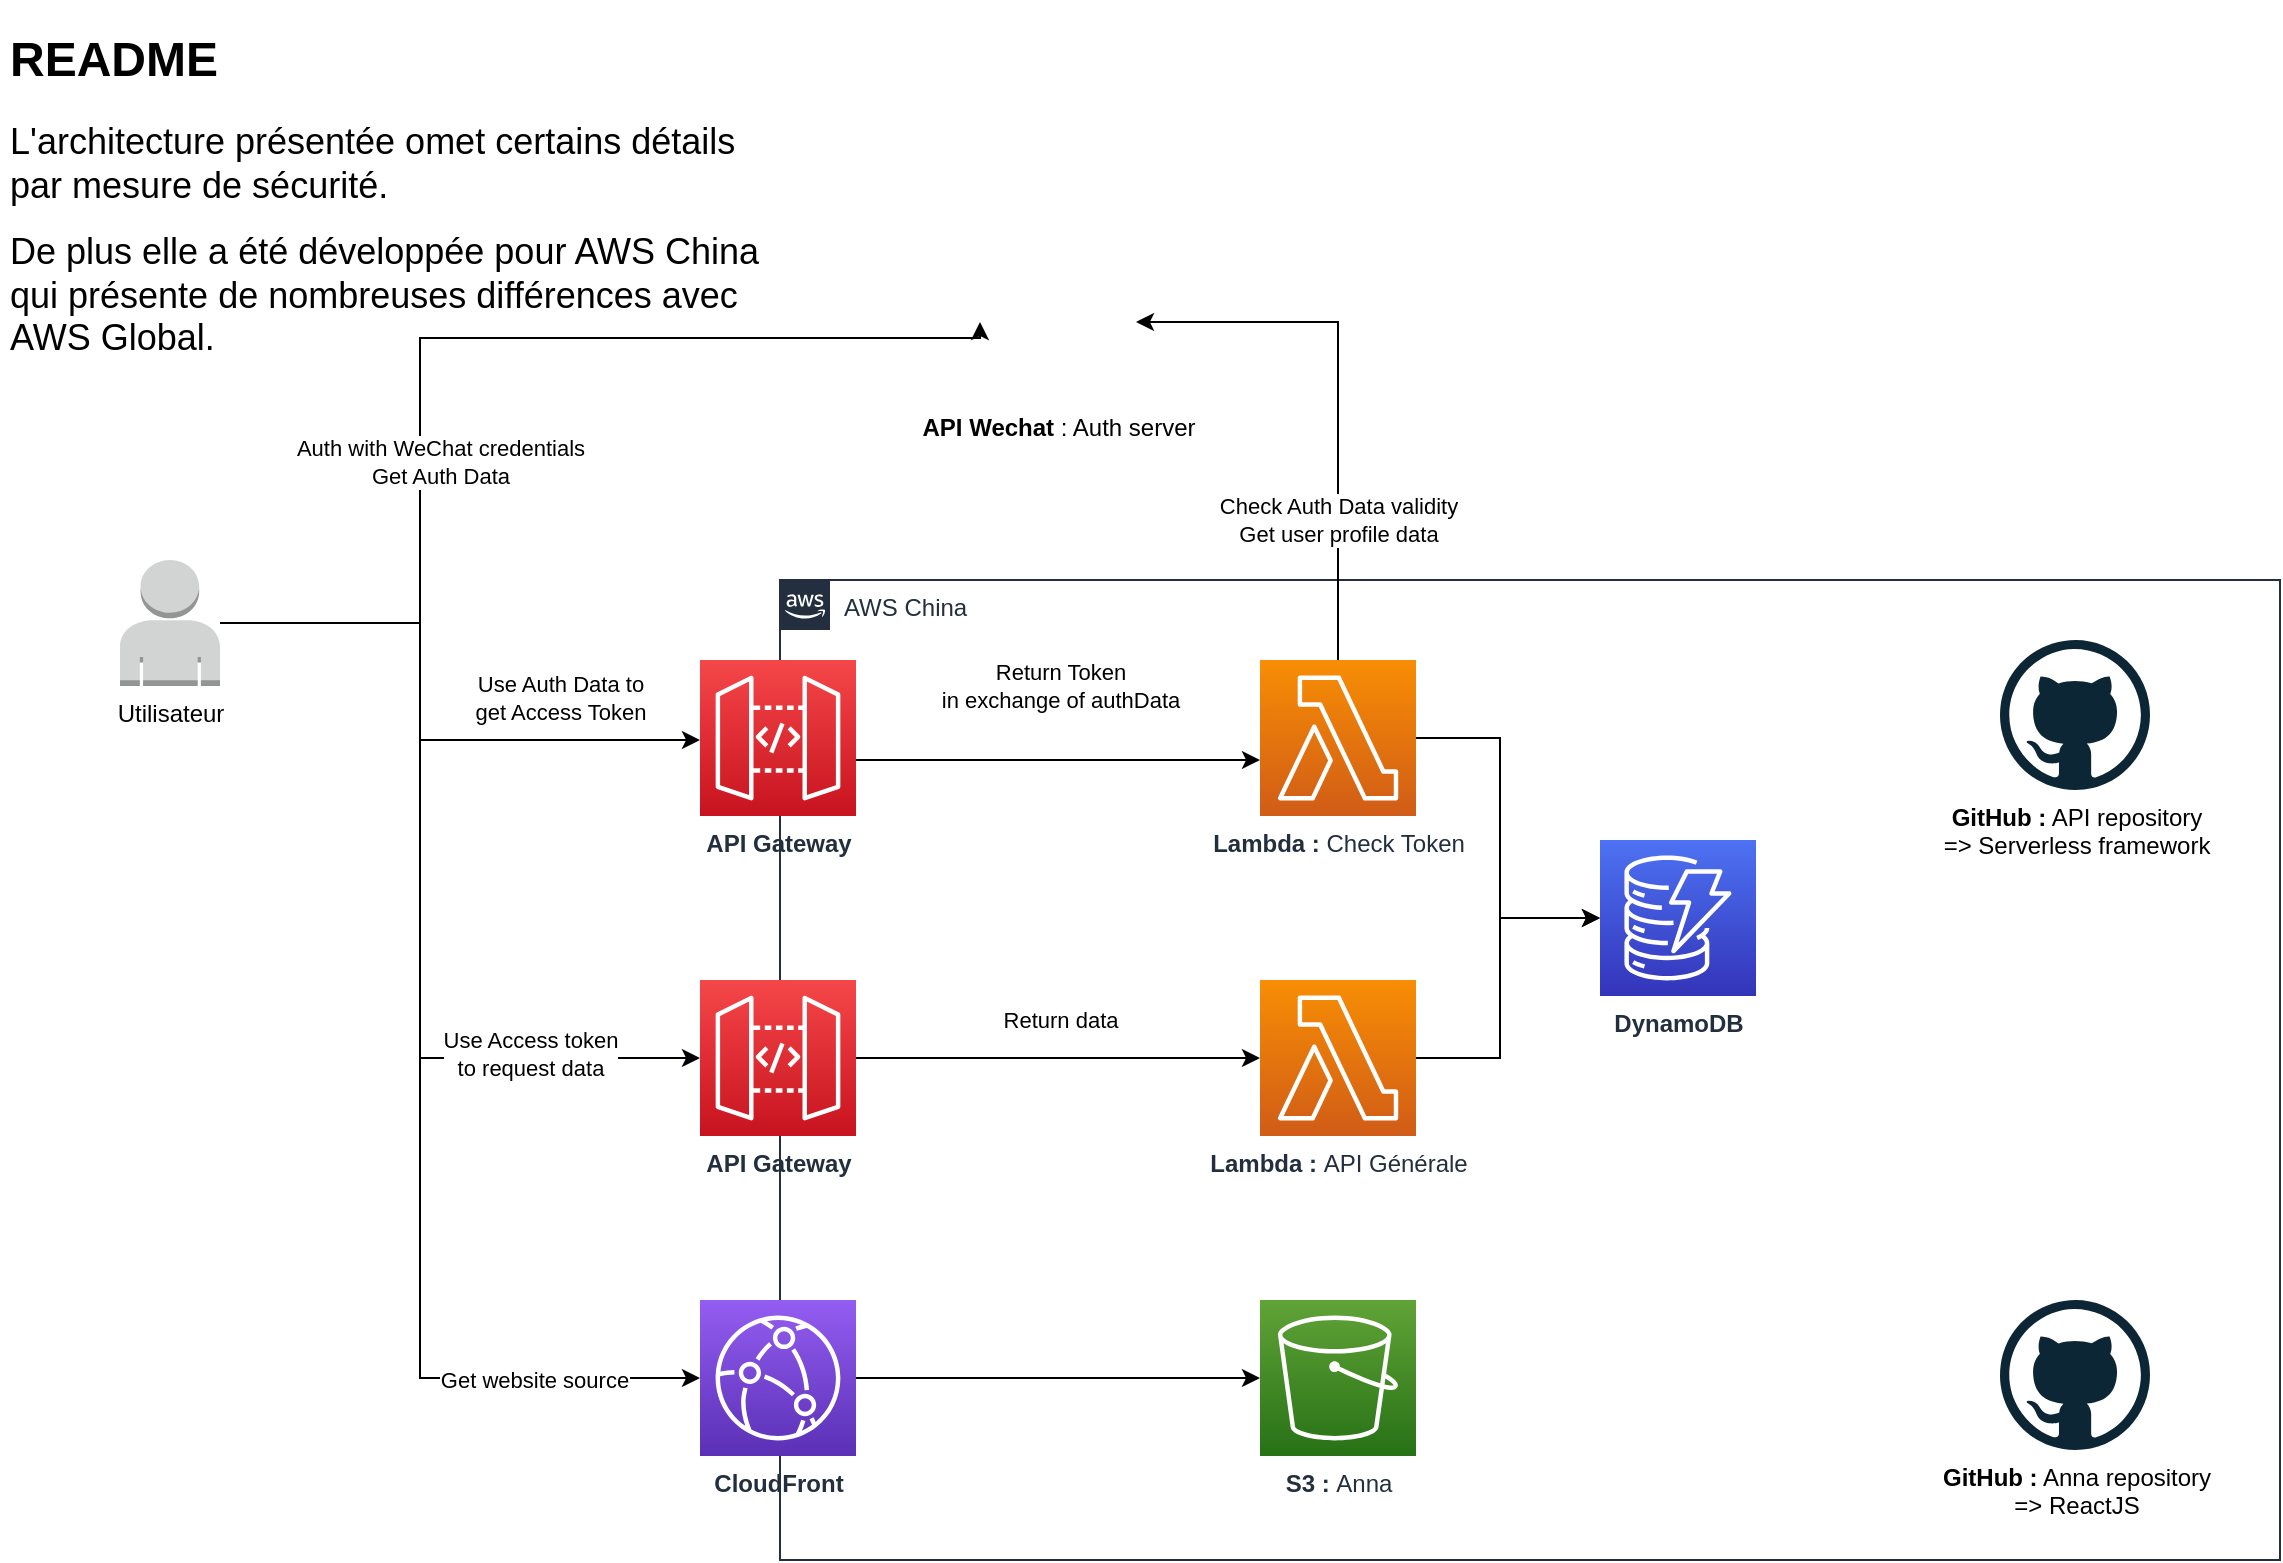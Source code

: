 <mxfile version="13.10.4" type="github">
  <diagram id="Ht1M8jgEwFfnCIfOTk4-" name="Page-1">
    <mxGraphModel dx="2207" dy="1374" grid="1" gridSize="10" guides="1" tooltips="1" connect="1" arrows="1" fold="1" page="1" pageScale="1" pageWidth="1169" pageHeight="827" math="0" shadow="0">
      <root>
        <mxCell id="0" />
        <mxCell id="1" parent="0" />
        <mxCell id="ZVcsY9Rh3zBBVXqX1Ra8-9" value="AWS China" style="points=[[0,0],[0.25,0],[0.5,0],[0.75,0],[1,0],[1,0.25],[1,0.5],[1,0.75],[1,1],[0.75,1],[0.5,1],[0.25,1],[0,1],[0,0.75],[0,0.5],[0,0.25]];outlineConnect=0;gradientColor=none;html=1;whiteSpace=wrap;fontSize=12;fontStyle=0;shape=mxgraph.aws4.group;grIcon=mxgraph.aws4.group_aws_cloud_alt;strokeColor=#232F3E;fillColor=none;verticalAlign=top;align=left;spacingLeft=30;fontColor=#232F3E;dashed=0;" vertex="1" parent="1">
          <mxGeometry y="90" width="750" height="490" as="geometry" />
        </mxCell>
        <mxCell id="ZVcsY9Rh3zBBVXqX1Ra8-1" value="&lt;h1&gt;README&lt;br&gt;&lt;/h1&gt;&lt;p&gt;&lt;font style=&quot;font-size: 18px&quot;&gt;L&#39;architecture présentée omet certains détails par mesure de sécurité. &lt;br&gt;&lt;/font&gt;&lt;/p&gt;&lt;p&gt;&lt;font style=&quot;font-size: 18px&quot;&gt;De plus elle a été développée pour AWS China qui présente de nombreuses différences avec AWS Global.&lt;br&gt;&lt;/font&gt;&lt;/p&gt;" style="text;html=1;strokeColor=none;fillColor=none;spacing=5;spacingTop=-20;whiteSpace=wrap;overflow=hidden;rounded=0;" vertex="1" parent="1">
          <mxGeometry x="-390" y="-190" width="390" height="190" as="geometry" />
        </mxCell>
        <mxCell id="ZVcsY9Rh3zBBVXqX1Ra8-6" style="edgeStyle=orthogonalEdgeStyle;rounded=0;orthogonalLoop=1;jettySize=auto;html=1;startArrow=classic;startFill=1;endArrow=none;endFill=0;" edge="1" parent="1" source="ZVcsY9Rh3zBBVXqX1Ra8-3" target="ZVcsY9Rh3zBBVXqX1Ra8-4">
          <mxGeometry relative="1" as="geometry" />
        </mxCell>
        <mxCell id="ZVcsY9Rh3zBBVXqX1Ra8-3" value="&lt;b&gt;S3 : &lt;/b&gt;Anna" style="outlineConnect=0;fontColor=#232F3E;gradientColor=#60A337;gradientDirection=north;fillColor=#277116;strokeColor=#ffffff;dashed=0;verticalLabelPosition=bottom;verticalAlign=top;align=center;html=1;fontSize=12;fontStyle=0;aspect=fixed;shape=mxgraph.aws4.resourceIcon;resIcon=mxgraph.aws4.s3;" vertex="1" parent="1">
          <mxGeometry x="240" y="450" width="78" height="78" as="geometry" />
        </mxCell>
        <mxCell id="ZVcsY9Rh3zBBVXqX1Ra8-4" value="&lt;b&gt;CloudFront&lt;/b&gt;" style="outlineConnect=0;fontColor=#232F3E;gradientColor=#945DF2;gradientDirection=north;fillColor=#5A30B5;strokeColor=#ffffff;dashed=0;verticalLabelPosition=bottom;verticalAlign=top;align=center;html=1;fontSize=12;fontStyle=0;aspect=fixed;shape=mxgraph.aws4.resourceIcon;resIcon=mxgraph.aws4.cloudfront;" vertex="1" parent="1">
          <mxGeometry x="-40" y="450" width="78" height="78" as="geometry" />
        </mxCell>
        <mxCell id="ZVcsY9Rh3zBBVXqX1Ra8-8" value="&lt;b&gt;API Wechat &lt;/b&gt;: Auth server" style="shape=image;html=1;verticalAlign=top;verticalLabelPosition=bottom;labelBackgroundColor=#ffffff;imageAspect=0;aspect=fixed;image=https://cdn2.iconfinder.com/data/icons/social-media-applications/64/social_media_applications_9-wechat-128.png" vertex="1" parent="1">
          <mxGeometry x="100" y="-78" width="78" height="78" as="geometry" />
        </mxCell>
        <mxCell id="ZVcsY9Rh3zBBVXqX1Ra8-22" style="edgeStyle=orthogonalEdgeStyle;rounded=0;orthogonalLoop=1;jettySize=auto;html=1;entryX=0;entryY=0.5;entryDx=0;entryDy=0;" edge="1" parent="1" source="ZVcsY9Rh3zBBVXqX1Ra8-10" target="ZVcsY9Rh3zBBVXqX1Ra8-8">
          <mxGeometry relative="1" as="geometry">
            <Array as="points">
              <mxPoint x="-180" y="112" />
              <mxPoint x="-180" y="-31" />
            </Array>
          </mxGeometry>
        </mxCell>
        <mxCell id="ZVcsY9Rh3zBBVXqX1Ra8-24" value="&lt;div&gt;Auth with WeChat credentials&lt;br&gt;&lt;/div&gt;&lt;div&gt;Get Auth Data&lt;/div&gt;" style="edgeLabel;html=1;align=center;verticalAlign=middle;resizable=0;points=[];" vertex="1" connectable="0" parent="ZVcsY9Rh3zBBVXqX1Ra8-22">
          <mxGeometry x="-0.225" y="-5" relative="1" as="geometry">
            <mxPoint x="5" y="24.5" as="offset" />
          </mxGeometry>
        </mxCell>
        <mxCell id="ZVcsY9Rh3zBBVXqX1Ra8-25" style="edgeStyle=orthogonalEdgeStyle;rounded=0;orthogonalLoop=1;jettySize=auto;html=1;" edge="1" parent="1" source="ZVcsY9Rh3zBBVXqX1Ra8-10" target="ZVcsY9Rh3zBBVXqX1Ra8-15">
          <mxGeometry relative="1" as="geometry">
            <Array as="points">
              <mxPoint x="-180" y="112" />
              <mxPoint x="-180" y="170" />
            </Array>
          </mxGeometry>
        </mxCell>
        <mxCell id="ZVcsY9Rh3zBBVXqX1Ra8-26" value="&lt;div&gt;Use Auth Data to&lt;/div&gt;&lt;div&gt; get Access Token&lt;/div&gt;" style="edgeLabel;html=1;align=center;verticalAlign=middle;resizable=0;points=[];" vertex="1" connectable="0" parent="ZVcsY9Rh3zBBVXqX1Ra8-25">
          <mxGeometry x="0.023" y="1" relative="1" as="geometry">
            <mxPoint x="69" y="-15.5" as="offset" />
          </mxGeometry>
        </mxCell>
        <mxCell id="ZVcsY9Rh3zBBVXqX1Ra8-30" style="edgeStyle=orthogonalEdgeStyle;rounded=0;orthogonalLoop=1;jettySize=auto;html=1;" edge="1" parent="1" source="ZVcsY9Rh3zBBVXqX1Ra8-10" target="ZVcsY9Rh3zBBVXqX1Ra8-29">
          <mxGeometry relative="1" as="geometry">
            <Array as="points">
              <mxPoint x="-180" y="112" />
              <mxPoint x="-180" y="329" />
            </Array>
          </mxGeometry>
        </mxCell>
        <mxCell id="ZVcsY9Rh3zBBVXqX1Ra8-32" value="&lt;div&gt;Use Access token&lt;/div&gt;&lt;div&gt;to request data&lt;br&gt;&lt;/div&gt;" style="edgeLabel;html=1;align=center;verticalAlign=middle;resizable=0;points=[];" vertex="1" connectable="0" parent="ZVcsY9Rh3zBBVXqX1Ra8-30">
          <mxGeometry x="0.624" y="2" relative="1" as="geometry">
            <mxPoint x="1" as="offset" />
          </mxGeometry>
        </mxCell>
        <mxCell id="ZVcsY9Rh3zBBVXqX1Ra8-33" style="edgeStyle=orthogonalEdgeStyle;rounded=0;orthogonalLoop=1;jettySize=auto;html=1;startArrow=none;startFill=0;endArrow=classic;endFill=1;" edge="1" parent="1" source="ZVcsY9Rh3zBBVXqX1Ra8-10" target="ZVcsY9Rh3zBBVXqX1Ra8-4">
          <mxGeometry relative="1" as="geometry">
            <Array as="points">
              <mxPoint x="-180" y="112" />
              <mxPoint x="-180" y="489" />
            </Array>
          </mxGeometry>
        </mxCell>
        <mxCell id="ZVcsY9Rh3zBBVXqX1Ra8-34" value="Get website source" style="edgeLabel;html=1;align=center;verticalAlign=middle;resizable=0;points=[];" vertex="1" connectable="0" parent="ZVcsY9Rh3zBBVXqX1Ra8-33">
          <mxGeometry x="0.728" y="-1" relative="1" as="geometry">
            <mxPoint x="1" as="offset" />
          </mxGeometry>
        </mxCell>
        <mxCell id="ZVcsY9Rh3zBBVXqX1Ra8-10" value="Utilisateur" style="outlineConnect=0;dashed=0;verticalLabelPosition=bottom;verticalAlign=top;align=center;html=1;shape=mxgraph.aws3.user;fillColor=#D2D3D3;gradientColor=none;" vertex="1" parent="1">
          <mxGeometry x="-330" y="80" width="50" height="63" as="geometry" />
        </mxCell>
        <mxCell id="ZVcsY9Rh3zBBVXqX1Ra8-31" value="Return data" style="edgeStyle=orthogonalEdgeStyle;rounded=0;orthogonalLoop=1;jettySize=auto;html=1;startArrow=classic;startFill=1;endArrow=none;endFill=0;" edge="1" parent="1" source="ZVcsY9Rh3zBBVXqX1Ra8-14" target="ZVcsY9Rh3zBBVXqX1Ra8-29">
          <mxGeometry x="-0.01" y="-19" relative="1" as="geometry">
            <mxPoint as="offset" />
          </mxGeometry>
        </mxCell>
        <mxCell id="ZVcsY9Rh3zBBVXqX1Ra8-39" style="edgeStyle=orthogonalEdgeStyle;rounded=0;orthogonalLoop=1;jettySize=auto;html=1;startArrow=none;startFill=0;endArrow=classic;endFill=1;" edge="1" parent="1" source="ZVcsY9Rh3zBBVXqX1Ra8-14" target="ZVcsY9Rh3zBBVXqX1Ra8-37">
          <mxGeometry relative="1" as="geometry">
            <Array as="points">
              <mxPoint x="360" y="329" />
              <mxPoint x="360" y="259" />
            </Array>
          </mxGeometry>
        </mxCell>
        <mxCell id="ZVcsY9Rh3zBBVXqX1Ra8-14" value="&lt;b&gt;Lambda : &lt;/b&gt;API Générale" style="outlineConnect=0;fontColor=#232F3E;gradientColor=#F78E04;gradientDirection=north;fillColor=#D05C17;strokeColor=#ffffff;dashed=0;verticalLabelPosition=bottom;verticalAlign=top;align=center;html=1;fontSize=12;fontStyle=0;aspect=fixed;shape=mxgraph.aws4.resourceIcon;resIcon=mxgraph.aws4.lambda;" vertex="1" parent="1">
          <mxGeometry x="240" y="290" width="78" height="78" as="geometry" />
        </mxCell>
        <mxCell id="ZVcsY9Rh3zBBVXqX1Ra8-15" value="&lt;b&gt;API Gateway&lt;br&gt;&lt;/b&gt;" style="outlineConnect=0;fontColor=#232F3E;gradientColor=#F54749;gradientDirection=north;fillColor=#C7131F;strokeColor=#ffffff;dashed=0;verticalLabelPosition=bottom;verticalAlign=top;align=center;html=1;fontSize=12;fontStyle=0;aspect=fixed;shape=mxgraph.aws4.resourceIcon;resIcon=mxgraph.aws4.api_gateway;" vertex="1" parent="1">
          <mxGeometry x="-40" y="130" width="78" height="78" as="geometry" />
        </mxCell>
        <mxCell id="ZVcsY9Rh3zBBVXqX1Ra8-19" style="edgeStyle=orthogonalEdgeStyle;rounded=0;orthogonalLoop=1;jettySize=auto;html=1;entryX=1;entryY=0.5;entryDx=0;entryDy=0;" edge="1" parent="1" source="ZVcsY9Rh3zBBVXqX1Ra8-18" target="ZVcsY9Rh3zBBVXqX1Ra8-8">
          <mxGeometry relative="1" as="geometry">
            <mxPoint x="290" y="30" as="targetPoint" />
            <Array as="points">
              <mxPoint x="279" y="-39" />
            </Array>
          </mxGeometry>
        </mxCell>
        <mxCell id="ZVcsY9Rh3zBBVXqX1Ra8-21" value="&lt;div&gt;Check Auth Data validity&lt;/div&gt;&lt;div&gt;Get user profile data&lt;br&gt;&lt;/div&gt;" style="edgeLabel;html=1;align=center;verticalAlign=middle;resizable=0;points=[];" vertex="1" connectable="0" parent="ZVcsY9Rh3zBBVXqX1Ra8-19">
          <mxGeometry x="-0.235" y="4" relative="1" as="geometry">
            <mxPoint x="4" y="33" as="offset" />
          </mxGeometry>
        </mxCell>
        <mxCell id="ZVcsY9Rh3zBBVXqX1Ra8-20" style="edgeStyle=orthogonalEdgeStyle;rounded=0;orthogonalLoop=1;jettySize=auto;html=1;endArrow=none;endFill=0;startArrow=classic;startFill=1;" edge="1" parent="1" source="ZVcsY9Rh3zBBVXqX1Ra8-18" target="ZVcsY9Rh3zBBVXqX1Ra8-15">
          <mxGeometry relative="1" as="geometry">
            <Array as="points">
              <mxPoint x="100" y="180" />
              <mxPoint x="100" y="180" />
            </Array>
          </mxGeometry>
        </mxCell>
        <mxCell id="ZVcsY9Rh3zBBVXqX1Ra8-27" value="&lt;div&gt;Return Token&lt;/div&gt;&lt;div&gt;in exchange of authData &lt;/div&gt;" style="edgeLabel;html=1;align=center;verticalAlign=middle;resizable=0;points=[];" vertex="1" connectable="0" parent="ZVcsY9Rh3zBBVXqX1Ra8-20">
          <mxGeometry x="-0.456" y="-3" relative="1" as="geometry">
            <mxPoint x="-45" y="-34" as="offset" />
          </mxGeometry>
        </mxCell>
        <mxCell id="ZVcsY9Rh3zBBVXqX1Ra8-38" style="edgeStyle=orthogonalEdgeStyle;rounded=0;orthogonalLoop=1;jettySize=auto;html=1;startArrow=none;startFill=0;endArrow=classic;endFill=1;" edge="1" parent="1" source="ZVcsY9Rh3zBBVXqX1Ra8-18" target="ZVcsY9Rh3zBBVXqX1Ra8-37">
          <mxGeometry relative="1" as="geometry">
            <Array as="points">
              <mxPoint x="360" y="169" />
              <mxPoint x="360" y="259" />
            </Array>
          </mxGeometry>
        </mxCell>
        <mxCell id="ZVcsY9Rh3zBBVXqX1Ra8-18" value="&lt;b&gt;Lambda : &lt;/b&gt;Check Token&lt;b&gt;&lt;br&gt;&lt;/b&gt;" style="outlineConnect=0;fontColor=#232F3E;gradientColor=#F78E04;gradientDirection=north;fillColor=#D05C17;strokeColor=#ffffff;dashed=0;verticalLabelPosition=bottom;verticalAlign=top;align=center;html=1;fontSize=12;fontStyle=0;aspect=fixed;shape=mxgraph.aws4.resourceIcon;resIcon=mxgraph.aws4.lambda;" vertex="1" parent="1">
          <mxGeometry x="240" y="130" width="78" height="78" as="geometry" />
        </mxCell>
        <mxCell id="ZVcsY9Rh3zBBVXqX1Ra8-29" value="&lt;b&gt;API Gateway&lt;br&gt;&lt;/b&gt;" style="outlineConnect=0;fontColor=#232F3E;gradientColor=#F54749;gradientDirection=north;fillColor=#C7131F;strokeColor=#ffffff;dashed=0;verticalLabelPosition=bottom;verticalAlign=top;align=center;html=1;fontSize=12;fontStyle=0;aspect=fixed;shape=mxgraph.aws4.resourceIcon;resIcon=mxgraph.aws4.api_gateway;" vertex="1" parent="1">
          <mxGeometry x="-40" y="290" width="78" height="78" as="geometry" />
        </mxCell>
        <mxCell id="ZVcsY9Rh3zBBVXqX1Ra8-35" value="&lt;div&gt;&lt;b&gt;GitHub :&lt;/b&gt; Anna repository&lt;/div&gt;&lt;div&gt;=&amp;gt; ReactJS&lt;br&gt;&lt;/div&gt;" style="dashed=0;outlineConnect=0;html=1;align=center;labelPosition=center;verticalLabelPosition=bottom;verticalAlign=top;shape=mxgraph.weblogos.github" vertex="1" parent="1">
          <mxGeometry x="610" y="450" width="75" height="75" as="geometry" />
        </mxCell>
        <mxCell id="ZVcsY9Rh3zBBVXqX1Ra8-36" value="&lt;div&gt;&lt;b&gt;GitHub :&lt;/b&gt; API repository&lt;/div&gt;&lt;div&gt;=&amp;gt; Serverless framework&lt;br&gt;&lt;/div&gt;" style="dashed=0;outlineConnect=0;html=1;align=center;labelPosition=center;verticalLabelPosition=bottom;verticalAlign=top;shape=mxgraph.weblogos.github" vertex="1" parent="1">
          <mxGeometry x="610" y="120" width="75" height="75" as="geometry" />
        </mxCell>
        <mxCell id="ZVcsY9Rh3zBBVXqX1Ra8-37" value="&lt;b&gt;DynamoDB&lt;/b&gt;" style="outlineConnect=0;fontColor=#232F3E;gradientColor=#4D72F3;gradientDirection=north;fillColor=#3334B9;strokeColor=#ffffff;dashed=0;verticalLabelPosition=bottom;verticalAlign=top;align=center;html=1;fontSize=12;fontStyle=0;aspect=fixed;shape=mxgraph.aws4.resourceIcon;resIcon=mxgraph.aws4.dynamodb;" vertex="1" parent="1">
          <mxGeometry x="410" y="220" width="78" height="78" as="geometry" />
        </mxCell>
      </root>
    </mxGraphModel>
  </diagram>
</mxfile>
